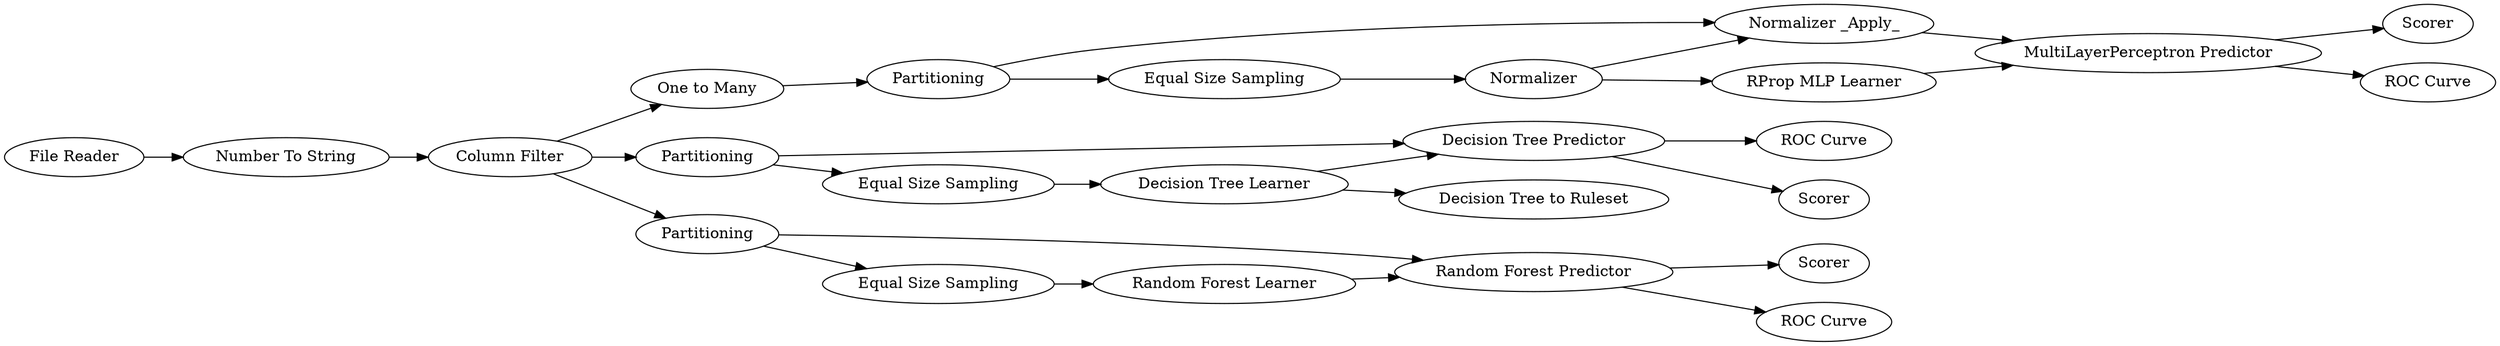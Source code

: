 digraph {
	"-3677373247455267549_9" [label="Decision Tree to Ruleset"]
	"-3677373247455267549_23" [label="Random Forest Predictor"]
	"-3677373247455267549_17" [label="MultiLayerPerceptron Predictor"]
	"-3677373247455267549_13" [label=Partitioning]
	"-3677373247455267549_1" [label="File Reader"]
	"-3677373247455267549_8" [label="ROC Curve"]
	"-3677373247455267549_25" [label=Scorer]
	"-3677373247455267549_10" [label="One to Many"]
	"-3677373247455267549_18" [label=Scorer]
	"-3677373247455267549_21" [label="Equal Size Sampling"]
	"-3677373247455267549_15" [label="Normalizer _Apply_"]
	"-3677373247455267549_6" [label="Decision Tree Predictor"]
	"-3677373247455267549_11" [label="Column Filter"]
	"-3677373247455267549_14" [label=Normalizer]
	"-3677373247455267549_22" [label="Random Forest Learner"]
	"-3677373247455267549_4" [label="Equal Size Sampling"]
	"-3677373247455267549_24" [label="ROC Curve"]
	"-3677373247455267549_19" [label="ROC Curve"]
	"-3677373247455267549_7" [label=Scorer]
	"-3677373247455267549_12" [label="Equal Size Sampling"]
	"-3677373247455267549_5" [label="Decision Tree Learner"]
	"-3677373247455267549_2" [label="Number To String"]
	"-3677373247455267549_3" [label=Partitioning]
	"-3677373247455267549_16" [label="RProp MLP Learner"]
	"-3677373247455267549_20" [label=Partitioning]
	"-3677373247455267549_1" -> "-3677373247455267549_2"
	"-3677373247455267549_22" -> "-3677373247455267549_23"
	"-3677373247455267549_11" -> "-3677373247455267549_20"
	"-3677373247455267549_11" -> "-3677373247455267549_10"
	"-3677373247455267549_16" -> "-3677373247455267549_17"
	"-3677373247455267549_21" -> "-3677373247455267549_22"
	"-3677373247455267549_6" -> "-3677373247455267549_8"
	"-3677373247455267549_17" -> "-3677373247455267549_19"
	"-3677373247455267549_4" -> "-3677373247455267549_5"
	"-3677373247455267549_17" -> "-3677373247455267549_18"
	"-3677373247455267549_23" -> "-3677373247455267549_24"
	"-3677373247455267549_2" -> "-3677373247455267549_11"
	"-3677373247455267549_14" -> "-3677373247455267549_16"
	"-3677373247455267549_10" -> "-3677373247455267549_13"
	"-3677373247455267549_11" -> "-3677373247455267549_3"
	"-3677373247455267549_5" -> "-3677373247455267549_9"
	"-3677373247455267549_20" -> "-3677373247455267549_21"
	"-3677373247455267549_13" -> "-3677373247455267549_15"
	"-3677373247455267549_13" -> "-3677373247455267549_12"
	"-3677373247455267549_3" -> "-3677373247455267549_4"
	"-3677373247455267549_15" -> "-3677373247455267549_17"
	"-3677373247455267549_20" -> "-3677373247455267549_23"
	"-3677373247455267549_6" -> "-3677373247455267549_7"
	"-3677373247455267549_12" -> "-3677373247455267549_14"
	"-3677373247455267549_5" -> "-3677373247455267549_6"
	"-3677373247455267549_23" -> "-3677373247455267549_25"
	"-3677373247455267549_3" -> "-3677373247455267549_6"
	"-3677373247455267549_14" -> "-3677373247455267549_15"
	rankdir=LR
}
